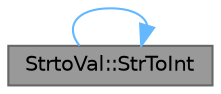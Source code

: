 digraph "StrtoVal::StrToInt"
{
 // LATEX_PDF_SIZE
  bgcolor="transparent";
  edge [fontname=Helvetica,fontsize=10,labelfontname=Helvetica,labelfontsize=10];
  node [fontname=Helvetica,fontsize=10,shape=box,height=0.2,width=0.4];
  rankdir="RL";
  Node1 [id="Node000001",label="StrtoVal::StrToInt",height=0.2,width=0.4,color="gray40", fillcolor="grey60", style="filled", fontcolor="black",tooltip="文字列をint型の変数に変換する"];
  Node1 -> Node1 [id="edge1_Node000001_Node000001",dir="back",color="steelblue1",style="solid",tooltip=" "];
}
